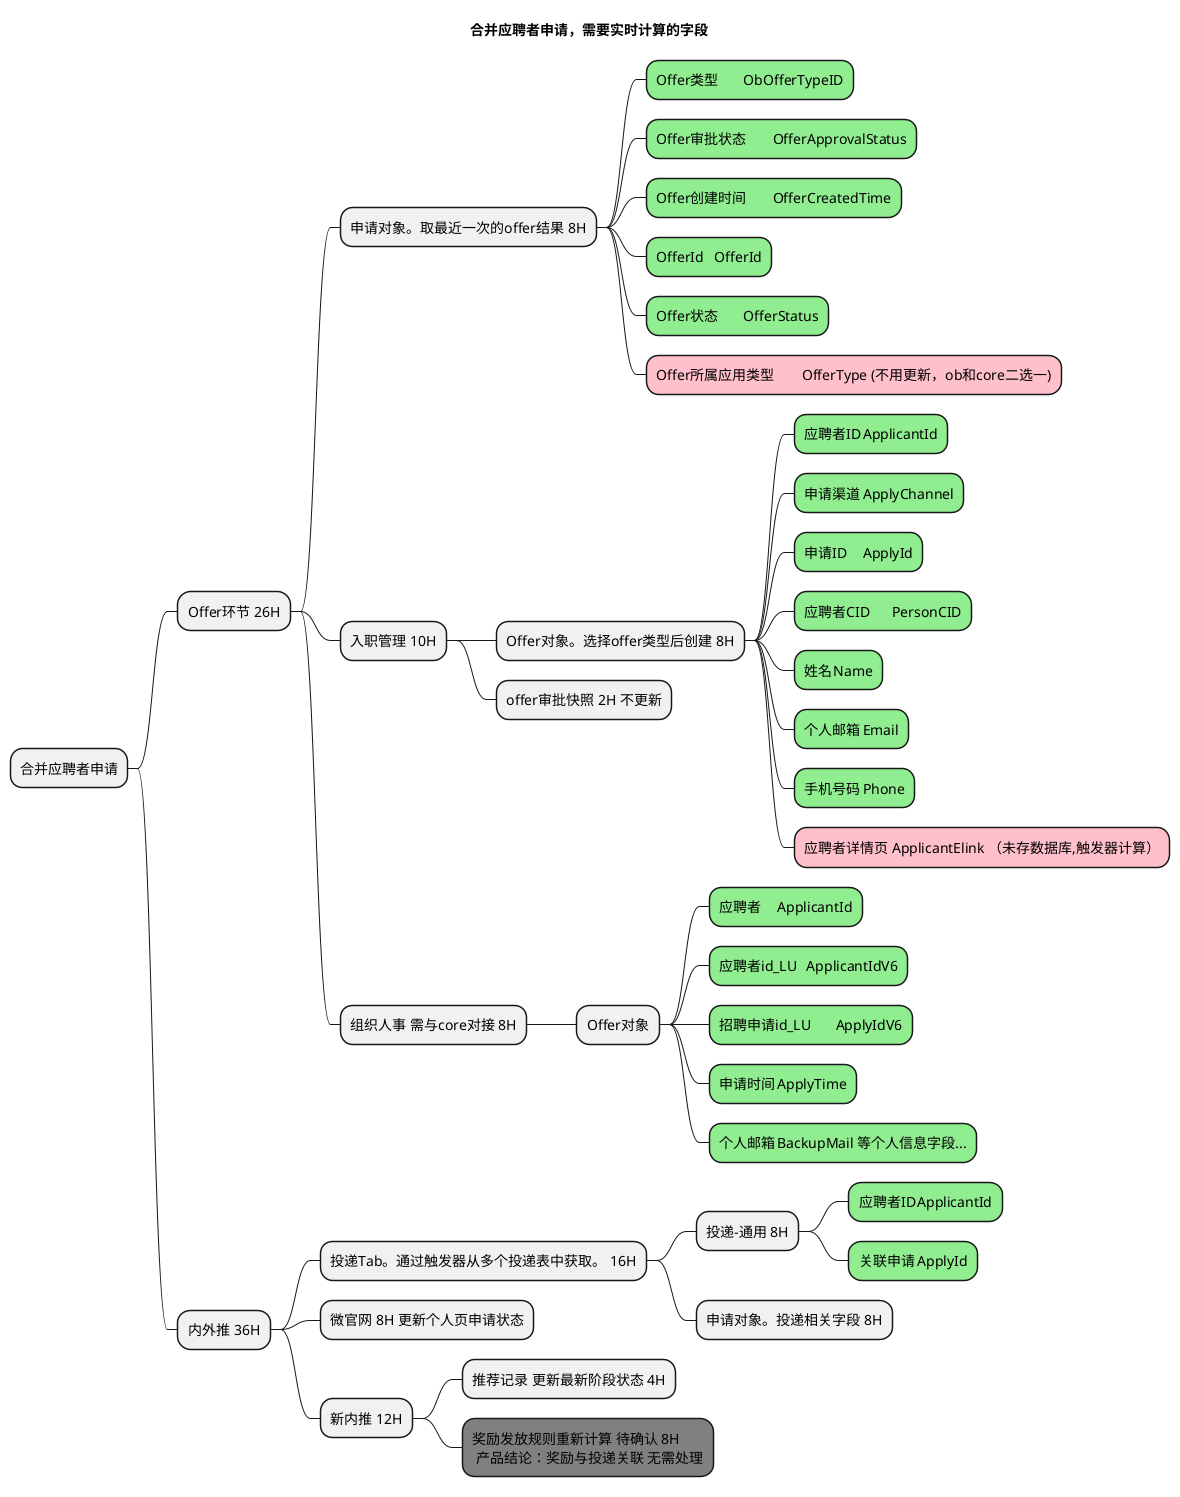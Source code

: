 ﻿@startmindmap
'https://plantuml.com/mindmap-diagram


title 合并应聘者申请，需要实时计算的字段 

* 合并应聘者申请
** Offer环节 26H

*** 申请对象。取最近一次的offer结果 8H
****[#lightgreen] Offer类型	ObOfferTypeID
****[#lightgreen] Offer审批状态	OfferApprovalStatus
****[#lightgreen] Offer创建时间	OfferCreatedTime
****[#lightgreen] OfferId	OfferId
****[#lightgreen] Offer状态	OfferStatus
****[#pink] Offer所属应用类型	OfferType (不用更新，ob和core二选一)
*** 入职管理 10H
**** Offer对象。选择offer类型后创建 8H
*****[#lightgreen] 应聘者ID	ApplicantId
*****[#lightgreen] 申请渠道	ApplyChannel
*****[#lightgreen] 申请ID	ApplyId
*****[#lightgreen] 应聘者CID	PersonCID
*****[#lightgreen] 姓名	Name
*****[#lightgreen] 个人邮箱	Email
*****[#lightgreen] 手机号码	Phone
*****[#pink] 应聘者详情页	ApplicantElink （未存数据库,触发器计算）

**** offer审批快照 2H 不更新


*** 组织人事 需与core对接 8H
**** Offer对象
*****[#lightgreen] 应聘者	ApplicantId
*****[#lightgreen] 应聘者id_LU	ApplicantIdV6
*****[#lightgreen] 招聘申请id_LU	ApplyIdV6
*****[#lightgreen] 申请时间	ApplyTime
*****[#lightgreen] 个人邮箱	BackupMail 等个人信息字段...

** 内外推 36H
*** 投递Tab。通过触发器从多个投递表中获取。 16H
**** 投递-通用 8H
*****[#lightgreen] 应聘者ID	ApplicantId
*****[#lightgreen] 关联申请	ApplyId
**** 申请对象。投递相关字段 8H
*** 微官网 8H 更新个人页申请状态
*** 新内推 12H
**** 推荐记录 更新最新阶段状态 4H
****[#gray]  奖励发放规则重新计算 待确认 8H\n 产品结论：奖励与投递关联 无需处理

@endmindmap
